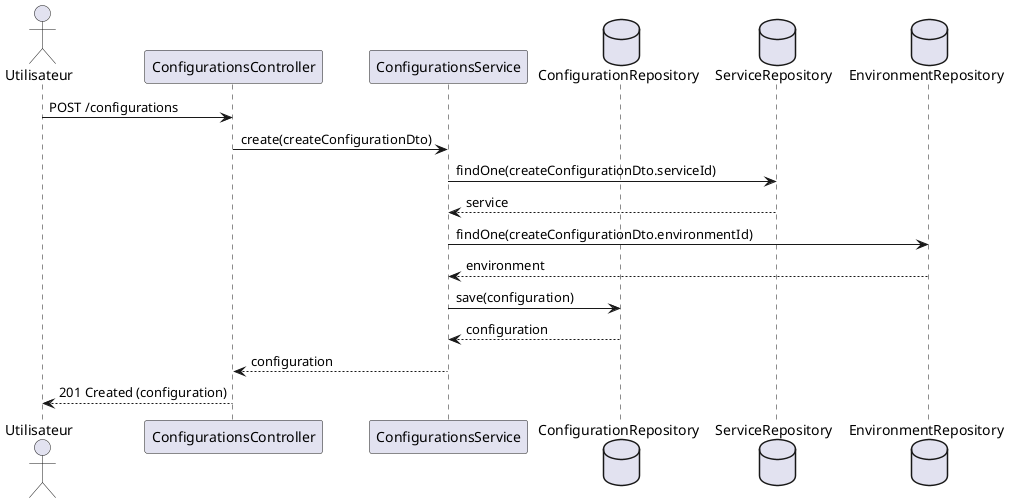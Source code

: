 @startuml
actor Utilisateur
participant "ConfigurationsController" as ConfigController
participant "ConfigurationsService" as ConfigService
database "ConfigurationRepository" as ConfigRepo
database "ServiceRepository" as ServiceRepo
database "EnvironmentRepository" as EnvRepo

Utilisateur -> ConfigController : POST /configurations
ConfigController -> ConfigService : create(createConfigurationDto)
ConfigService -> ServiceRepo : findOne(createConfigurationDto.serviceId)
ServiceRepo --> ConfigService : service
ConfigService -> EnvRepo : findOne(createConfigurationDto.environmentId)
EnvRepo --> ConfigService : environment
ConfigService -> ConfigRepo : save(configuration)
ConfigRepo --> ConfigService : configuration
ConfigService --> ConfigController : configuration
ConfigController --> Utilisateur : 201 Created (configuration)
@enduml
